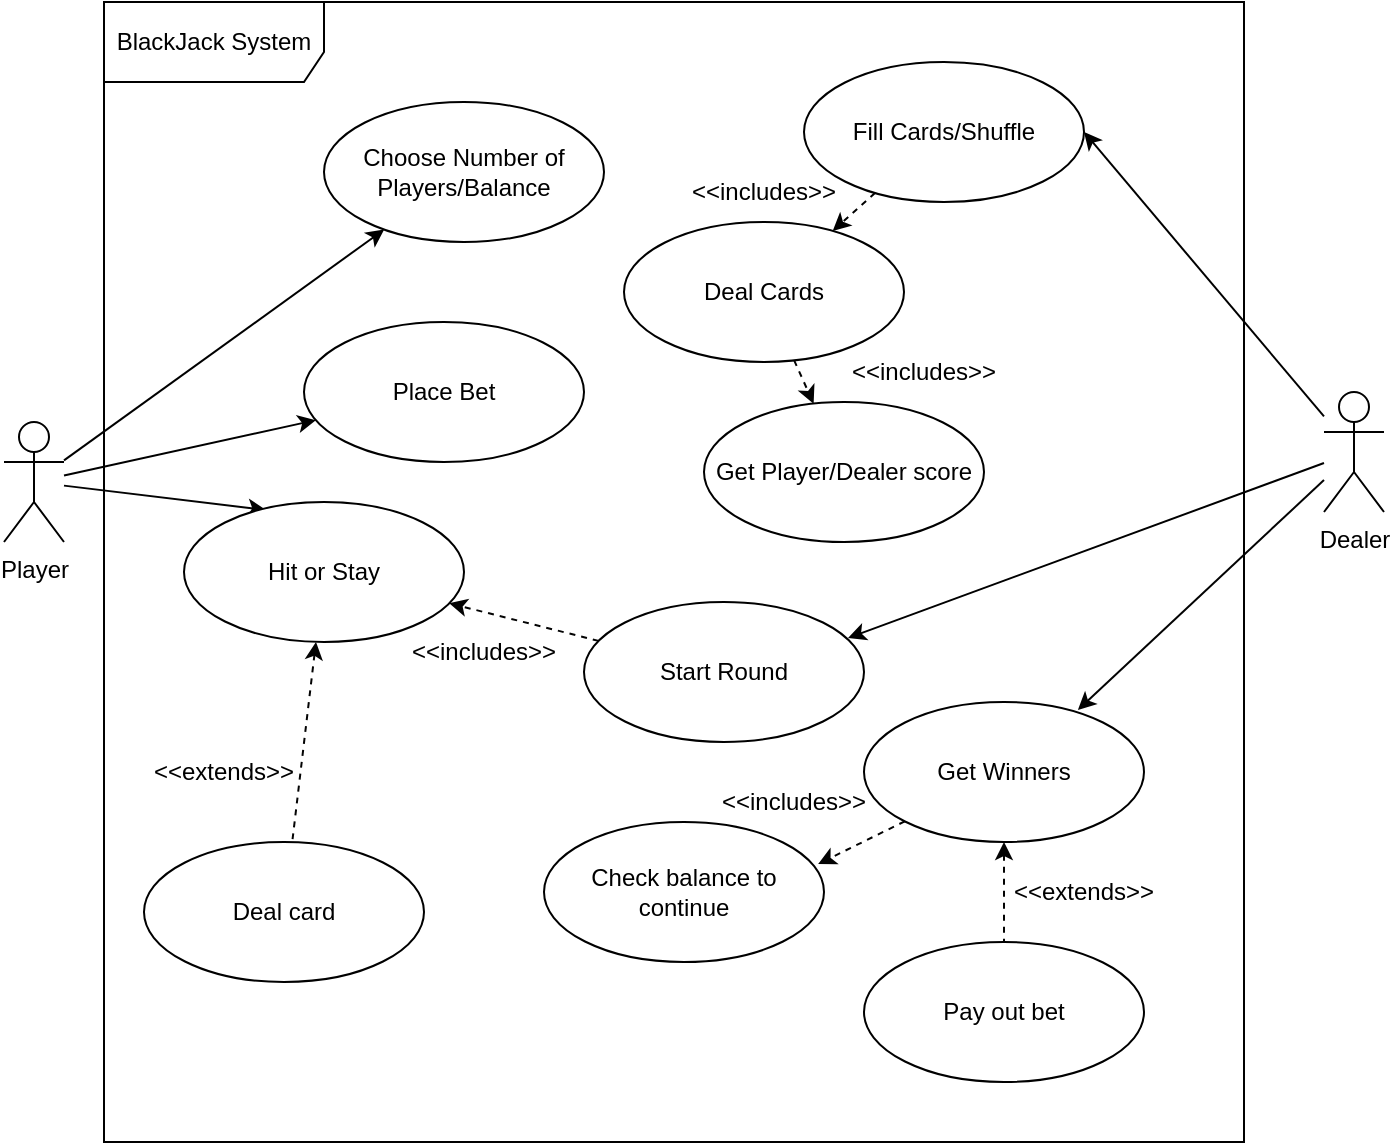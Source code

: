 <mxfile version="15.8.7" type="device"><diagram id="pgXuVyxnfDdUlmDaJM_D" name="Page-1"><mxGraphModel dx="1106" dy="852" grid="1" gridSize="10" guides="1" tooltips="1" connect="1" arrows="1" fold="1" page="1" pageScale="1" pageWidth="850" pageHeight="1100" math="0" shadow="0"><root><mxCell id="0"/><mxCell id="1" parent="0"/><mxCell id="Roe4Mz63VNRjLkV1J1MW-8" style="rounded=0;orthogonalLoop=1;jettySize=auto;html=1;" edge="1" parent="1" source="Roe4Mz63VNRjLkV1J1MW-1" target="Roe4Mz63VNRjLkV1J1MW-3"><mxGeometry relative="1" as="geometry"/></mxCell><mxCell id="Roe4Mz63VNRjLkV1J1MW-12" style="edgeStyle=none;rounded=0;orthogonalLoop=1;jettySize=auto;html=1;" edge="1" parent="1" source="Roe4Mz63VNRjLkV1J1MW-1" target="Roe4Mz63VNRjLkV1J1MW-11"><mxGeometry relative="1" as="geometry"/></mxCell><mxCell id="Roe4Mz63VNRjLkV1J1MW-27" style="edgeStyle=none;rounded=0;orthogonalLoop=1;jettySize=auto;html=1;entryX=0.293;entryY=0.057;entryDx=0;entryDy=0;entryPerimeter=0;startArrow=none;startFill=0;endArrow=classic;endFill=1;fillColor=#e1d5e7;strokeColor=#030303;" edge="1" parent="1" source="Roe4Mz63VNRjLkV1J1MW-1" target="Roe4Mz63VNRjLkV1J1MW-32"><mxGeometry relative="1" as="geometry"/></mxCell><mxCell id="Roe4Mz63VNRjLkV1J1MW-1" value="Player" style="shape=umlActor;verticalLabelPosition=bottom;verticalAlign=top;html=1;outlineConnect=0;" vertex="1" parent="1"><mxGeometry x="60" y="360" width="30" height="60" as="geometry"/></mxCell><mxCell id="Roe4Mz63VNRjLkV1J1MW-16" style="edgeStyle=none;rounded=0;orthogonalLoop=1;jettySize=auto;html=1;entryX=1;entryY=0.5;entryDx=0;entryDy=0;" edge="1" parent="1" source="Roe4Mz63VNRjLkV1J1MW-2" target="Roe4Mz63VNRjLkV1J1MW-15"><mxGeometry relative="1" as="geometry"/></mxCell><mxCell id="Roe4Mz63VNRjLkV1J1MW-28" style="edgeStyle=none;rounded=0;orthogonalLoop=1;jettySize=auto;html=1;entryX=0.943;entryY=0.257;entryDx=0;entryDy=0;entryPerimeter=0;startArrow=none;startFill=0;endArrow=classic;endFill=1;" edge="1" parent="1" source="Roe4Mz63VNRjLkV1J1MW-2" target="Roe4Mz63VNRjLkV1J1MW-26"><mxGeometry relative="1" as="geometry"/></mxCell><mxCell id="Roe4Mz63VNRjLkV1J1MW-43" style="edgeStyle=none;rounded=0;orthogonalLoop=1;jettySize=auto;html=1;startArrow=none;startFill=0;endArrow=classic;endFill=1;strokeColor=#030303;entryX=0.764;entryY=0.057;entryDx=0;entryDy=0;entryPerimeter=0;" edge="1" parent="1" source="Roe4Mz63VNRjLkV1J1MW-2" target="Roe4Mz63VNRjLkV1J1MW-33"><mxGeometry relative="1" as="geometry"><mxPoint x="607.106" y="482.731" as="targetPoint"/></mxGeometry></mxCell><mxCell id="Roe4Mz63VNRjLkV1J1MW-2" value="Dealer" style="shape=umlActor;verticalLabelPosition=bottom;verticalAlign=top;html=1;outlineConnect=0;" vertex="1" parent="1"><mxGeometry x="720" y="345" width="30" height="60" as="geometry"/></mxCell><mxCell id="Roe4Mz63VNRjLkV1J1MW-3" value="Choose Number of Players/Balance" style="ellipse;whiteSpace=wrap;html=1;" vertex="1" parent="1"><mxGeometry x="220" y="200" width="140" height="70" as="geometry"/></mxCell><mxCell id="Roe4Mz63VNRjLkV1J1MW-11" value="Place Bet" style="ellipse;whiteSpace=wrap;html=1;" vertex="1" parent="1"><mxGeometry x="210" y="310" width="140" height="70" as="geometry"/></mxCell><mxCell id="Roe4Mz63VNRjLkV1J1MW-21" style="edgeStyle=none;rounded=0;orthogonalLoop=1;jettySize=auto;html=1;dashed=1;startArrow=none;startFill=0;endArrow=classic;endFill=1;" edge="1" parent="1" source="Roe4Mz63VNRjLkV1J1MW-15" target="Roe4Mz63VNRjLkV1J1MW-22"><mxGeometry relative="1" as="geometry"><mxPoint x="520" y="420" as="targetPoint"/></mxGeometry></mxCell><mxCell id="Roe4Mz63VNRjLkV1J1MW-15" value="Fill Cards/Shuffle" style="ellipse;whiteSpace=wrap;html=1;" vertex="1" parent="1"><mxGeometry x="460" y="180" width="140" height="70" as="geometry"/></mxCell><mxCell id="Roe4Mz63VNRjLkV1J1MW-47" style="edgeStyle=none;rounded=0;orthogonalLoop=1;jettySize=auto;html=1;dashed=1;startArrow=none;startFill=0;endArrow=classic;endFill=1;strokeColor=#030303;" edge="1" parent="1" source="Roe4Mz63VNRjLkV1J1MW-22" target="Roe4Mz63VNRjLkV1J1MW-23"><mxGeometry relative="1" as="geometry"/></mxCell><mxCell id="Roe4Mz63VNRjLkV1J1MW-22" value="Deal Cards" style="ellipse;whiteSpace=wrap;html=1;" vertex="1" parent="1"><mxGeometry x="370" y="260" width="140" height="70" as="geometry"/></mxCell><mxCell id="Roe4Mz63VNRjLkV1J1MW-23" value="Get Player/Dealer score" style="ellipse;whiteSpace=wrap;html=1;" vertex="1" parent="1"><mxGeometry x="410" y="350" width="140" height="70" as="geometry"/></mxCell><mxCell id="Roe4Mz63VNRjLkV1J1MW-30" style="edgeStyle=none;rounded=0;orthogonalLoop=1;jettySize=auto;html=1;startArrow=none;startFill=0;endArrow=classic;endFill=1;strokeColor=#030303;dashed=1;" edge="1" parent="1" source="Roe4Mz63VNRjLkV1J1MW-26" target="Roe4Mz63VNRjLkV1J1MW-32"><mxGeometry relative="1" as="geometry"><mxPoint x="520" y="580" as="targetPoint"/></mxGeometry></mxCell><mxCell id="Roe4Mz63VNRjLkV1J1MW-26" value="Start Round" style="ellipse;whiteSpace=wrap;html=1;" vertex="1" parent="1"><mxGeometry x="350" y="450" width="140" height="70" as="geometry"/></mxCell><mxCell id="Roe4Mz63VNRjLkV1J1MW-48" style="edgeStyle=none;rounded=0;orthogonalLoop=1;jettySize=auto;html=1;dashed=1;startArrow=classic;startFill=1;endArrow=none;endFill=0;strokeColor=#030303;" edge="1" parent="1" source="Roe4Mz63VNRjLkV1J1MW-32" target="Roe4Mz63VNRjLkV1J1MW-41"><mxGeometry relative="1" as="geometry"/></mxCell><mxCell id="Roe4Mz63VNRjLkV1J1MW-32" value="Hit or Stay" style="ellipse;whiteSpace=wrap;html=1;" vertex="1" parent="1"><mxGeometry x="150" y="400" width="140" height="70" as="geometry"/></mxCell><mxCell id="Roe4Mz63VNRjLkV1J1MW-37" style="edgeStyle=none;rounded=0;orthogonalLoop=1;jettySize=auto;html=1;entryX=0.5;entryY=0;entryDx=0;entryDy=0;dashed=1;startArrow=classic;startFill=1;endArrow=none;endFill=0;strokeColor=#030303;" edge="1" parent="1" source="Roe4Mz63VNRjLkV1J1MW-33" target="Roe4Mz63VNRjLkV1J1MW-35"><mxGeometry relative="1" as="geometry"/></mxCell><mxCell id="Roe4Mz63VNRjLkV1J1MW-46" style="edgeStyle=none;rounded=0;orthogonalLoop=1;jettySize=auto;html=1;entryX=0.979;entryY=0.3;entryDx=0;entryDy=0;entryPerimeter=0;dashed=1;startArrow=none;startFill=0;endArrow=classic;endFill=1;strokeColor=#030303;" edge="1" parent="1" source="Roe4Mz63VNRjLkV1J1MW-33" target="Roe4Mz63VNRjLkV1J1MW-45"><mxGeometry relative="1" as="geometry"/></mxCell><mxCell id="Roe4Mz63VNRjLkV1J1MW-33" value="Get Winners" style="ellipse;whiteSpace=wrap;html=1;" vertex="1" parent="1"><mxGeometry x="490" y="500" width="140" height="70" as="geometry"/></mxCell><mxCell id="Roe4Mz63VNRjLkV1J1MW-35" value="Pay out bet" style="ellipse;whiteSpace=wrap;html=1;" vertex="1" parent="1"><mxGeometry x="490" y="620" width="140" height="70" as="geometry"/></mxCell><mxCell id="Roe4Mz63VNRjLkV1J1MW-41" value="Deal card" style="ellipse;whiteSpace=wrap;html=1;" vertex="1" parent="1"><mxGeometry x="130" y="570" width="140" height="70" as="geometry"/></mxCell><mxCell id="Roe4Mz63VNRjLkV1J1MW-45" value="Check balance to continue" style="ellipse;whiteSpace=wrap;html=1;" vertex="1" parent="1"><mxGeometry x="330" y="560" width="140" height="70" as="geometry"/></mxCell><mxCell id="Roe4Mz63VNRjLkV1J1MW-52" value="&amp;lt;&amp;lt;extends&amp;gt;&amp;gt;" style="text;html=1;strokeColor=none;fillColor=none;align=center;verticalAlign=middle;whiteSpace=wrap;rounded=0;" vertex="1" parent="1"><mxGeometry x="570" y="580" width="60" height="30" as="geometry"/></mxCell><mxCell id="Roe4Mz63VNRjLkV1J1MW-54" value="&amp;lt;&amp;lt;extends&amp;gt;&amp;gt;" style="text;html=1;strokeColor=none;fillColor=none;align=center;verticalAlign=middle;whiteSpace=wrap;rounded=0;" vertex="1" parent="1"><mxGeometry x="140" y="520" width="60" height="30" as="geometry"/></mxCell><mxCell id="Roe4Mz63VNRjLkV1J1MW-55" value="&amp;lt;&amp;lt;includes&amp;gt;&amp;gt;" style="text;html=1;strokeColor=none;fillColor=none;align=center;verticalAlign=middle;whiteSpace=wrap;rounded=0;" vertex="1" parent="1"><mxGeometry x="270" y="460" width="60" height="30" as="geometry"/></mxCell><mxCell id="Roe4Mz63VNRjLkV1J1MW-56" value="&amp;lt;&amp;lt;includes&amp;gt;&amp;gt;" style="text;html=1;strokeColor=none;fillColor=none;align=center;verticalAlign=middle;whiteSpace=wrap;rounded=0;" vertex="1" parent="1"><mxGeometry x="425" y="535" width="60" height="30" as="geometry"/></mxCell><mxCell id="Roe4Mz63VNRjLkV1J1MW-57" value="&amp;lt;&amp;lt;includes&amp;gt;&amp;gt;" style="text;html=1;strokeColor=none;fillColor=none;align=center;verticalAlign=middle;whiteSpace=wrap;rounded=0;" vertex="1" parent="1"><mxGeometry x="410" y="230" width="60" height="30" as="geometry"/></mxCell><mxCell id="Roe4Mz63VNRjLkV1J1MW-58" value="&amp;lt;&amp;lt;includes&amp;gt;&amp;gt;" style="text;html=1;strokeColor=none;fillColor=none;align=center;verticalAlign=middle;whiteSpace=wrap;rounded=0;" vertex="1" parent="1"><mxGeometry x="490" y="320" width="60" height="30" as="geometry"/></mxCell><mxCell id="Roe4Mz63VNRjLkV1J1MW-59" value="BlackJack System" style="shape=umlFrame;whiteSpace=wrap;html=1;width=110;height=40;" vertex="1" parent="1"><mxGeometry x="110" y="150" width="570" height="570" as="geometry"/></mxCell></root></mxGraphModel></diagram></mxfile>